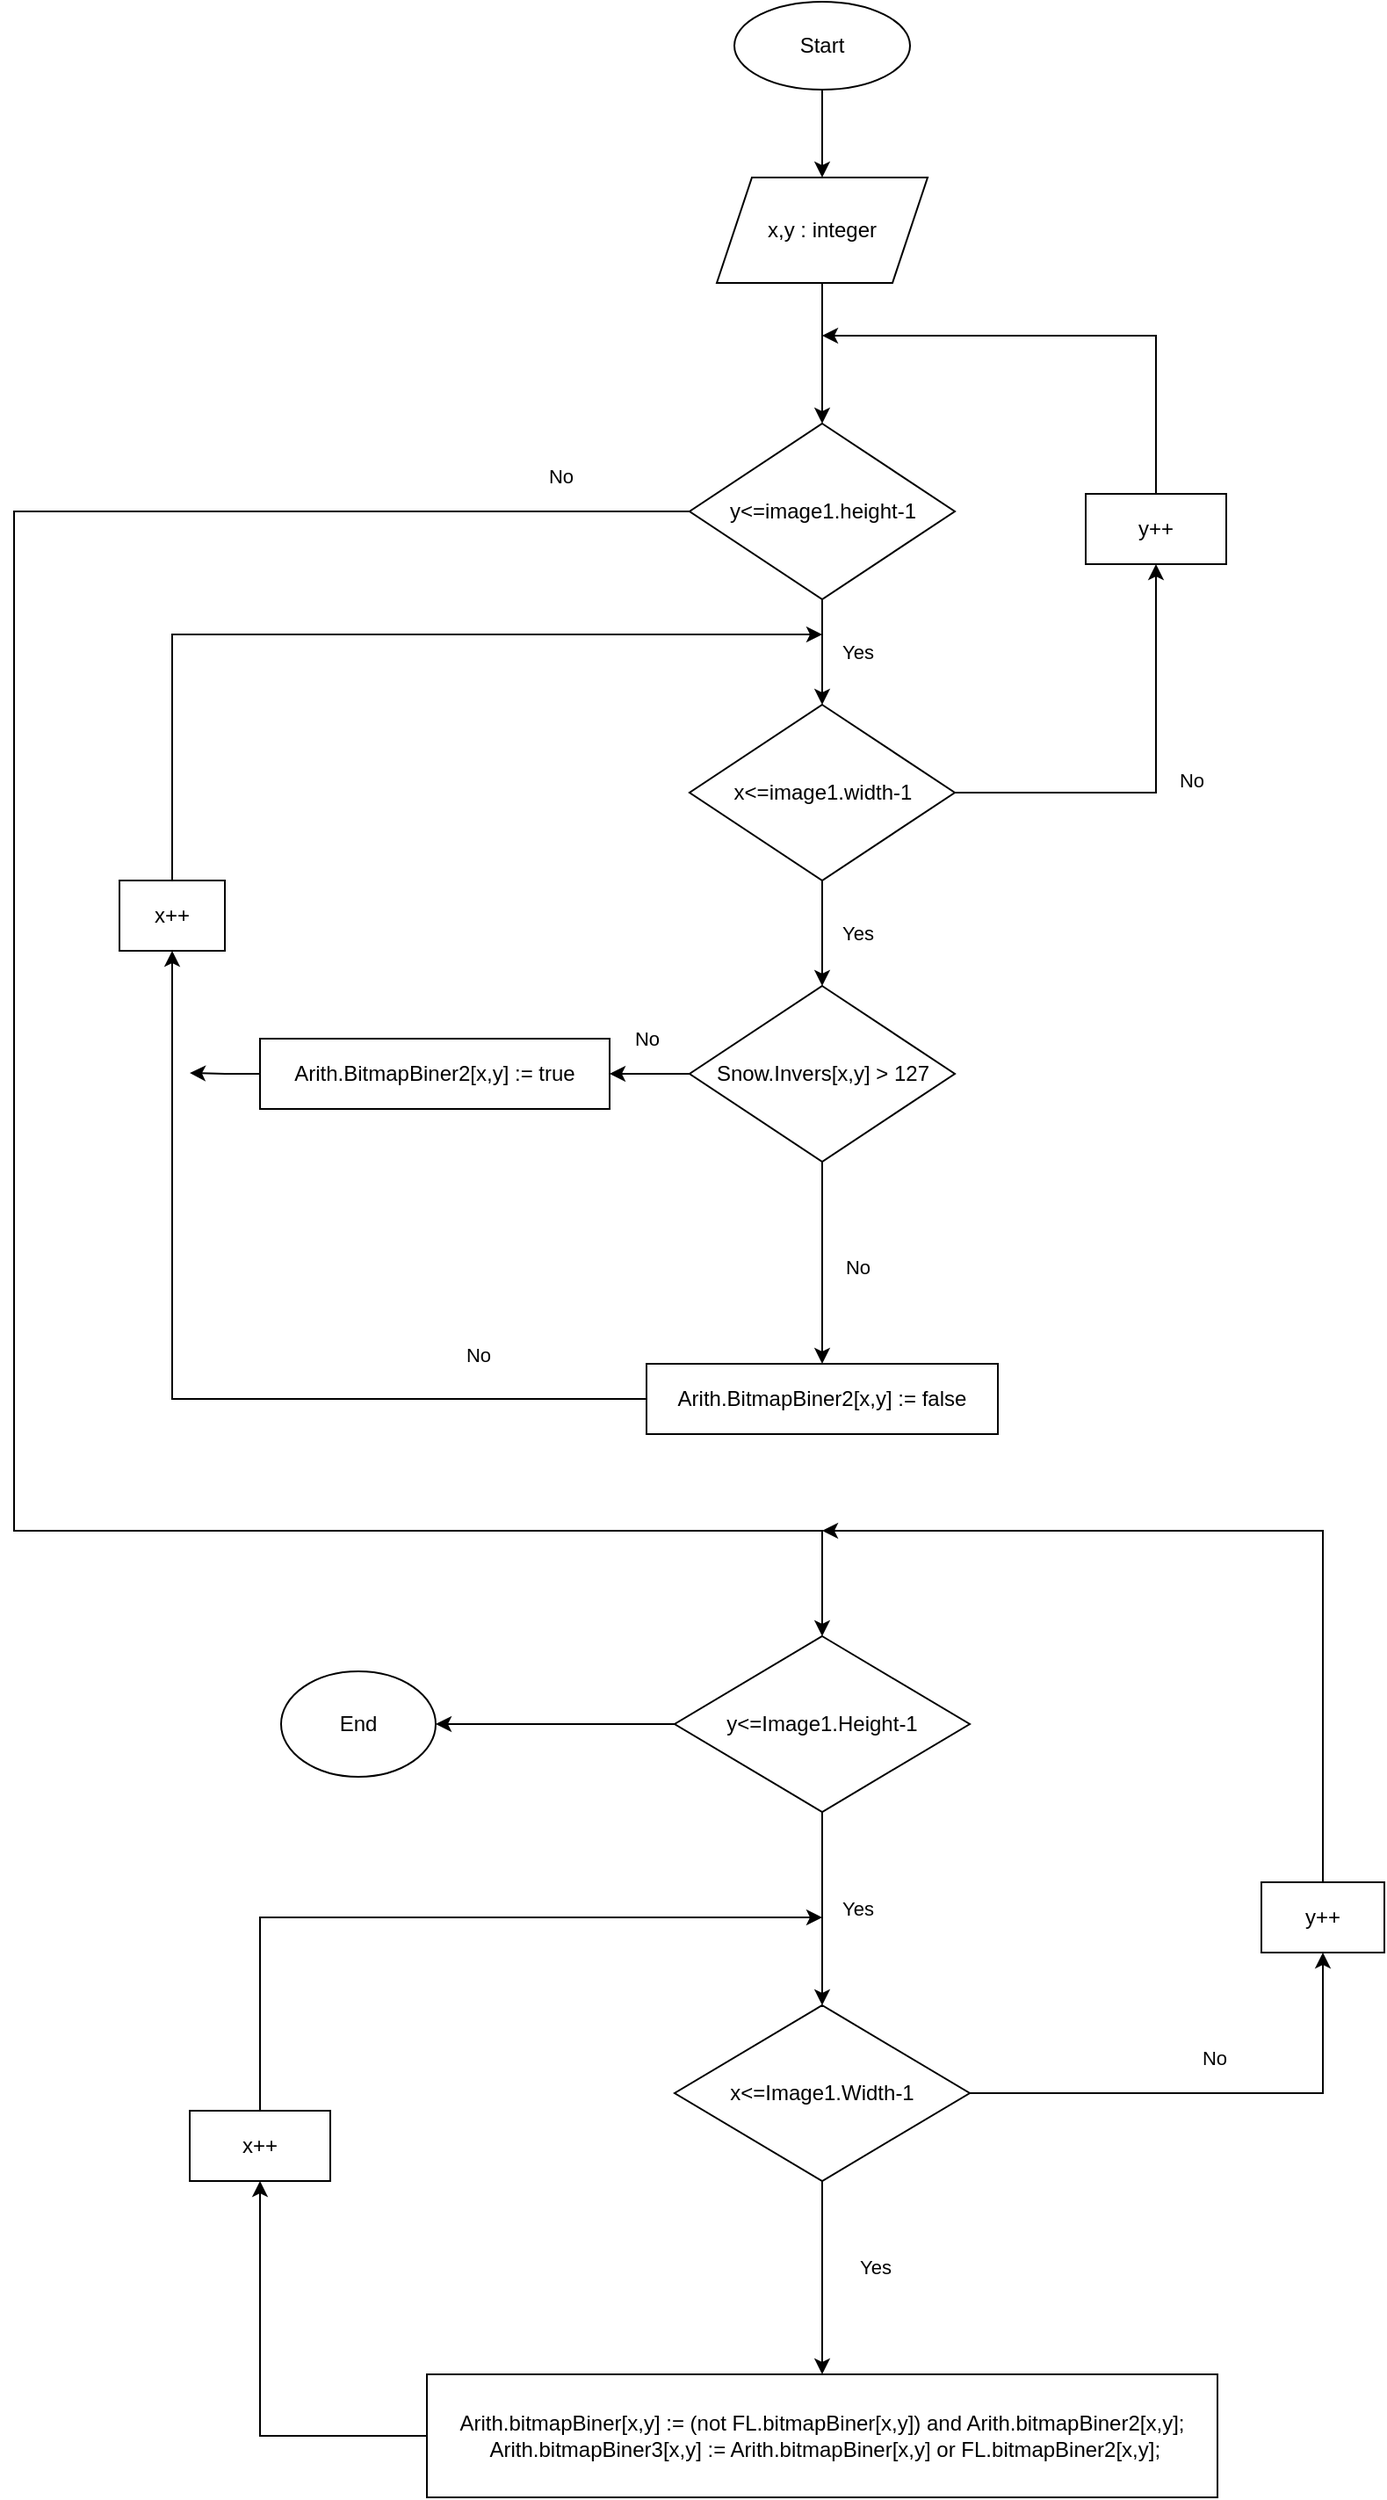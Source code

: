 <mxfile version="13.7.9" type="device"><diagram id="C5RBs43oDa-KdzZeNtuy" name="Page-1"><mxGraphModel dx="1692" dy="1605" grid="1" gridSize="10" guides="1" tooltips="1" connect="1" arrows="1" fold="1" page="1" pageScale="1" pageWidth="827" pageHeight="1169" math="0" shadow="0"><root><mxCell id="WIyWlLk6GJQsqaUBKTNV-0"/><mxCell id="WIyWlLk6GJQsqaUBKTNV-1" parent="WIyWlLk6GJQsqaUBKTNV-0"/><mxCell id="n0qF6hQYPd94rLxCNB0x-3" value="" style="edgeStyle=orthogonalEdgeStyle;rounded=0;orthogonalLoop=1;jettySize=auto;html=1;" edge="1" parent="WIyWlLk6GJQsqaUBKTNV-1" source="n0qF6hQYPd94rLxCNB0x-0" target="n0qF6hQYPd94rLxCNB0x-1"><mxGeometry relative="1" as="geometry"/></mxCell><mxCell id="n0qF6hQYPd94rLxCNB0x-0" value="Start" style="ellipse;whiteSpace=wrap;html=1;" vertex="1" parent="WIyWlLk6GJQsqaUBKTNV-1"><mxGeometry x="290" y="-190" width="100" height="50" as="geometry"/></mxCell><mxCell id="n0qF6hQYPd94rLxCNB0x-4" value="" style="edgeStyle=orthogonalEdgeStyle;rounded=0;orthogonalLoop=1;jettySize=auto;html=1;entryX=0.5;entryY=0;entryDx=0;entryDy=0;" edge="1" parent="WIyWlLk6GJQsqaUBKTNV-1" source="n0qF6hQYPd94rLxCNB0x-1" target="n0qF6hQYPd94rLxCNB0x-5"><mxGeometry relative="1" as="geometry"><mxPoint x="340" y="40" as="targetPoint"/></mxGeometry></mxCell><mxCell id="n0qF6hQYPd94rLxCNB0x-1" value="x,y : integer" style="shape=parallelogram;perimeter=parallelogramPerimeter;whiteSpace=wrap;html=1;fixedSize=1;" vertex="1" parent="WIyWlLk6GJQsqaUBKTNV-1"><mxGeometry x="280" y="-90" width="120" height="60" as="geometry"/></mxCell><mxCell id="n0qF6hQYPd94rLxCNB0x-7" value="Yes" style="edgeStyle=orthogonalEdgeStyle;rounded=0;orthogonalLoop=1;jettySize=auto;html=1;" edge="1" parent="WIyWlLk6GJQsqaUBKTNV-1" source="n0qF6hQYPd94rLxCNB0x-5" target="n0qF6hQYPd94rLxCNB0x-6"><mxGeometry y="20" relative="1" as="geometry"><mxPoint as="offset"/></mxGeometry></mxCell><mxCell id="n0qF6hQYPd94rLxCNB0x-14" value="No" style="edgeStyle=orthogonalEdgeStyle;rounded=0;orthogonalLoop=1;jettySize=auto;html=1;entryX=0.5;entryY=0;entryDx=0;entryDy=0;" edge="1" parent="WIyWlLk6GJQsqaUBKTNV-1" source="n0qF6hQYPd94rLxCNB0x-5" target="n0qF6hQYPd94rLxCNB0x-18"><mxGeometry x="-0.9" y="-20" relative="1" as="geometry"><mxPoint x="-90" y="100" as="targetPoint"/><Array as="points"><mxPoint x="-120" y="100"/><mxPoint x="-120" y="680"/><mxPoint x="340" y="680"/></Array><mxPoint as="offset"/></mxGeometry></mxCell><mxCell id="n0qF6hQYPd94rLxCNB0x-5" value="y&amp;lt;=image1.height-1" style="rhombus;whiteSpace=wrap;html=1;" vertex="1" parent="WIyWlLk6GJQsqaUBKTNV-1"><mxGeometry x="264.5" y="50" width="151" height="100" as="geometry"/></mxCell><mxCell id="n0qF6hQYPd94rLxCNB0x-9" value="Yes" style="edgeStyle=orthogonalEdgeStyle;rounded=0;orthogonalLoop=1;jettySize=auto;html=1;" edge="1" parent="WIyWlLk6GJQsqaUBKTNV-1" source="n0qF6hQYPd94rLxCNB0x-6" target="n0qF6hQYPd94rLxCNB0x-8"><mxGeometry y="20" relative="1" as="geometry"><mxPoint as="offset"/></mxGeometry></mxCell><mxCell id="n0qF6hQYPd94rLxCNB0x-12" value="No" style="edgeStyle=orthogonalEdgeStyle;rounded=0;orthogonalLoop=1;jettySize=auto;html=1;entryX=0.5;entryY=1;entryDx=0;entryDy=0;" edge="1" parent="WIyWlLk6GJQsqaUBKTNV-1" source="n0qF6hQYPd94rLxCNB0x-6" target="n0qF6hQYPd94rLxCNB0x-24"><mxGeometry y="-20" relative="1" as="geometry"><mxPoint x="530" y="150" as="targetPoint"/><Array as="points"><mxPoint x="530" y="260"/></Array><mxPoint y="1" as="offset"/></mxGeometry></mxCell><mxCell id="n0qF6hQYPd94rLxCNB0x-6" value="x&amp;lt;=image1.width-1" style="rhombus;whiteSpace=wrap;html=1;" vertex="1" parent="WIyWlLk6GJQsqaUBKTNV-1"><mxGeometry x="264.5" y="210" width="151" height="100" as="geometry"/></mxCell><mxCell id="n0qF6hQYPd94rLxCNB0x-17" value="No" style="edgeStyle=orthogonalEdgeStyle;rounded=0;orthogonalLoop=1;jettySize=auto;html=1;" edge="1" parent="WIyWlLk6GJQsqaUBKTNV-1" source="n0qF6hQYPd94rLxCNB0x-8" target="n0qF6hQYPd94rLxCNB0x-16"><mxGeometry x="0.043" y="20" relative="1" as="geometry"><mxPoint as="offset"/></mxGeometry></mxCell><mxCell id="n0qF6hQYPd94rLxCNB0x-36" value="No" style="edgeStyle=orthogonalEdgeStyle;rounded=0;orthogonalLoop=1;jettySize=auto;html=1;exitX=0;exitY=0.5;exitDx=0;exitDy=0;entryX=1;entryY=0.5;entryDx=0;entryDy=0;" edge="1" parent="WIyWlLk6GJQsqaUBKTNV-1" source="n0qF6hQYPd94rLxCNB0x-8" target="n0qF6hQYPd94rLxCNB0x-10"><mxGeometry x="0.077" y="-20" relative="1" as="geometry"><mxPoint as="offset"/></mxGeometry></mxCell><mxCell id="n0qF6hQYPd94rLxCNB0x-8" value="Snow.Invers[x,y] &amp;gt; 127" style="rhombus;whiteSpace=wrap;html=1;" vertex="1" parent="WIyWlLk6GJQsqaUBKTNV-1"><mxGeometry x="264.5" y="370" width="151" height="100" as="geometry"/></mxCell><mxCell id="n0qF6hQYPd94rLxCNB0x-37" style="edgeStyle=orthogonalEdgeStyle;rounded=0;orthogonalLoop=1;jettySize=auto;html=1;exitX=0;exitY=0.5;exitDx=0;exitDy=0;" edge="1" parent="WIyWlLk6GJQsqaUBKTNV-1" source="n0qF6hQYPd94rLxCNB0x-10"><mxGeometry relative="1" as="geometry"><mxPoint x="-20" y="419.529" as="targetPoint"/></mxGeometry></mxCell><mxCell id="n0qF6hQYPd94rLxCNB0x-10" value="Arith.BitmapBiner2[x,y] := true" style="whiteSpace=wrap;html=1;" vertex="1" parent="WIyWlLk6GJQsqaUBKTNV-1"><mxGeometry x="20" y="400" width="199" height="40" as="geometry"/></mxCell><mxCell id="n0qF6hQYPd94rLxCNB0x-16" value="Arith.BitmapBiner2[x,y] := false" style="whiteSpace=wrap;html=1;" vertex="1" parent="WIyWlLk6GJQsqaUBKTNV-1"><mxGeometry x="240" y="585" width="200" height="40" as="geometry"/></mxCell><mxCell id="n0qF6hQYPd94rLxCNB0x-22" value="Yes" style="edgeStyle=orthogonalEdgeStyle;rounded=0;orthogonalLoop=1;jettySize=auto;html=1;" edge="1" parent="WIyWlLk6GJQsqaUBKTNV-1" source="n0qF6hQYPd94rLxCNB0x-18" target="n0qF6hQYPd94rLxCNB0x-21"><mxGeometry y="20" relative="1" as="geometry"><mxPoint as="offset"/></mxGeometry></mxCell><mxCell id="n0qF6hQYPd94rLxCNB0x-23" value="No" style="edgeStyle=orthogonalEdgeStyle;rounded=0;orthogonalLoop=1;jettySize=auto;html=1;entryX=0.5;entryY=1;entryDx=0;entryDy=0;exitX=0;exitY=0.5;exitDx=0;exitDy=0;" edge="1" parent="WIyWlLk6GJQsqaUBKTNV-1" source="n0qF6hQYPd94rLxCNB0x-16" target="n0qF6hQYPd94rLxCNB0x-26"><mxGeometry x="-0.629" y="-25" relative="1" as="geometry"><mxPoint x="110" y="326" as="targetPoint"/><mxPoint x="230" y="640" as="sourcePoint"/><Array as="points"><mxPoint x="-30" y="605"/></Array><mxPoint x="1" as="offset"/></mxGeometry></mxCell><mxCell id="n0qF6hQYPd94rLxCNB0x-39" value="" style="edgeStyle=orthogonalEdgeStyle;rounded=0;orthogonalLoop=1;jettySize=auto;html=1;" edge="1" parent="WIyWlLk6GJQsqaUBKTNV-1" source="n0qF6hQYPd94rLxCNB0x-18" target="n0qF6hQYPd94rLxCNB0x-38"><mxGeometry relative="1" as="geometry"/></mxCell><mxCell id="n0qF6hQYPd94rLxCNB0x-18" value="y&amp;lt;=Image1.Height-1" style="rhombus;whiteSpace=wrap;html=1;" vertex="1" parent="WIyWlLk6GJQsqaUBKTNV-1"><mxGeometry x="256" y="740" width="168" height="100" as="geometry"/></mxCell><mxCell id="n0qF6hQYPd94rLxCNB0x-28" value="No" style="edgeStyle=orthogonalEdgeStyle;rounded=0;orthogonalLoop=1;jettySize=auto;html=1;" edge="1" parent="WIyWlLk6GJQsqaUBKTNV-1" source="n0qF6hQYPd94rLxCNB0x-21" target="n0qF6hQYPd94rLxCNB0x-29"><mxGeometry x="-0.014" y="20" relative="1" as="geometry"><mxPoint x="640" y="920" as="targetPoint"/><mxPoint as="offset"/></mxGeometry></mxCell><mxCell id="n0qF6hQYPd94rLxCNB0x-32" value="Yes" style="edgeStyle=orthogonalEdgeStyle;rounded=0;orthogonalLoop=1;jettySize=auto;html=1;" edge="1" parent="WIyWlLk6GJQsqaUBKTNV-1" source="n0qF6hQYPd94rLxCNB0x-21" target="n0qF6hQYPd94rLxCNB0x-31"><mxGeometry x="-0.091" y="30" relative="1" as="geometry"><mxPoint y="-1" as="offset"/></mxGeometry></mxCell><mxCell id="n0qF6hQYPd94rLxCNB0x-21" value="x&amp;lt;=Image1.Width-1" style="rhombus;whiteSpace=wrap;html=1;" vertex="1" parent="WIyWlLk6GJQsqaUBKTNV-1"><mxGeometry x="256" y="950" width="168" height="100" as="geometry"/></mxCell><mxCell id="n0qF6hQYPd94rLxCNB0x-25" style="edgeStyle=orthogonalEdgeStyle;rounded=0;orthogonalLoop=1;jettySize=auto;html=1;" edge="1" parent="WIyWlLk6GJQsqaUBKTNV-1" source="n0qF6hQYPd94rLxCNB0x-24"><mxGeometry relative="1" as="geometry"><mxPoint x="340" as="targetPoint"/><Array as="points"><mxPoint x="530"/></Array></mxGeometry></mxCell><mxCell id="n0qF6hQYPd94rLxCNB0x-24" value="y++" style="rounded=0;whiteSpace=wrap;html=1;" vertex="1" parent="WIyWlLk6GJQsqaUBKTNV-1"><mxGeometry x="490" y="90" width="80" height="40" as="geometry"/></mxCell><mxCell id="n0qF6hQYPd94rLxCNB0x-27" style="edgeStyle=orthogonalEdgeStyle;rounded=0;orthogonalLoop=1;jettySize=auto;html=1;" edge="1" parent="WIyWlLk6GJQsqaUBKTNV-1" source="n0qF6hQYPd94rLxCNB0x-26"><mxGeometry relative="1" as="geometry"><mxPoint x="340" y="170" as="targetPoint"/><Array as="points"><mxPoint x="-30" y="170"/></Array></mxGeometry></mxCell><mxCell id="n0qF6hQYPd94rLxCNB0x-26" value="x++" style="rounded=0;whiteSpace=wrap;html=1;" vertex="1" parent="WIyWlLk6GJQsqaUBKTNV-1"><mxGeometry x="-60" y="310" width="60" height="40" as="geometry"/></mxCell><mxCell id="n0qF6hQYPd94rLxCNB0x-40" style="edgeStyle=orthogonalEdgeStyle;rounded=0;orthogonalLoop=1;jettySize=auto;html=1;" edge="1" parent="WIyWlLk6GJQsqaUBKTNV-1" source="n0qF6hQYPd94rLxCNB0x-29"><mxGeometry relative="1" as="geometry"><mxPoint x="340" y="680" as="targetPoint"/><Array as="points"><mxPoint x="625" y="680"/><mxPoint x="350" y="680"/></Array></mxGeometry></mxCell><mxCell id="n0qF6hQYPd94rLxCNB0x-29" value="y++" style="rounded=0;whiteSpace=wrap;html=1;" vertex="1" parent="WIyWlLk6GJQsqaUBKTNV-1"><mxGeometry x="590" y="880" width="70" height="40" as="geometry"/></mxCell><mxCell id="n0qF6hQYPd94rLxCNB0x-33" style="edgeStyle=orthogonalEdgeStyle;rounded=0;orthogonalLoop=1;jettySize=auto;html=1;" edge="1" parent="WIyWlLk6GJQsqaUBKTNV-1" source="n0qF6hQYPd94rLxCNB0x-31" target="n0qF6hQYPd94rLxCNB0x-34"><mxGeometry relative="1" as="geometry"><mxPoint x="40" y="1020" as="targetPoint"/></mxGeometry></mxCell><mxCell id="n0qF6hQYPd94rLxCNB0x-31" value="Arith.bitmapBiner[x,y] := (not FL.bitmapBiner[x,y]) and Arith.bitmapBiner2[x,y]; &lt;br&gt;&amp;nbsp;Arith.bitmapBiner3[x,y] := Arith.bitmapBiner[x,y] or FL.bitmapBiner2[x,y];" style="whiteSpace=wrap;html=1;" vertex="1" parent="WIyWlLk6GJQsqaUBKTNV-1"><mxGeometry x="115" y="1160" width="450" height="70" as="geometry"/></mxCell><mxCell id="n0qF6hQYPd94rLxCNB0x-35" style="edgeStyle=orthogonalEdgeStyle;rounded=0;orthogonalLoop=1;jettySize=auto;html=1;" edge="1" parent="WIyWlLk6GJQsqaUBKTNV-1" source="n0qF6hQYPd94rLxCNB0x-34"><mxGeometry relative="1" as="geometry"><mxPoint x="340" y="900" as="targetPoint"/><Array as="points"><mxPoint x="20" y="900"/></Array></mxGeometry></mxCell><mxCell id="n0qF6hQYPd94rLxCNB0x-34" value="x++" style="rounded=0;whiteSpace=wrap;html=1;" vertex="1" parent="WIyWlLk6GJQsqaUBKTNV-1"><mxGeometry x="-20" y="1010" width="80" height="40" as="geometry"/></mxCell><mxCell id="n0qF6hQYPd94rLxCNB0x-38" value="End" style="ellipse;whiteSpace=wrap;html=1;" vertex="1" parent="WIyWlLk6GJQsqaUBKTNV-1"><mxGeometry x="32" y="760" width="88" height="60" as="geometry"/></mxCell></root></mxGraphModel></diagram></mxfile>